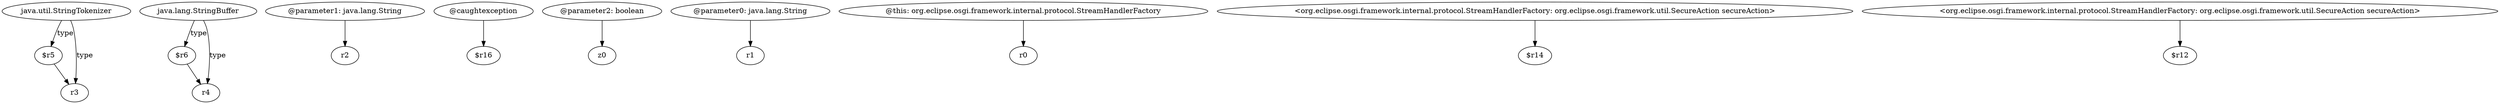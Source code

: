 digraph g {
0[label="$r5"]
1[label="r3"]
0->1[label=""]
2[label="java.lang.StringBuffer"]
3[label="$r6"]
2->3[label="type"]
4[label="java.util.StringTokenizer"]
4->0[label="type"]
5[label="@parameter1: java.lang.String"]
6[label="r2"]
5->6[label=""]
7[label="@caughtexception"]
8[label="$r16"]
7->8[label=""]
9[label="@parameter2: boolean"]
10[label="z0"]
9->10[label=""]
11[label="r4"]
2->11[label="type"]
12[label="@parameter0: java.lang.String"]
13[label="r1"]
12->13[label=""]
4->1[label="type"]
14[label="@this: org.eclipse.osgi.framework.internal.protocol.StreamHandlerFactory"]
15[label="r0"]
14->15[label=""]
16[label="<org.eclipse.osgi.framework.internal.protocol.StreamHandlerFactory: org.eclipse.osgi.framework.util.SecureAction secureAction>"]
17[label="$r14"]
16->17[label=""]
18[label="<org.eclipse.osgi.framework.internal.protocol.StreamHandlerFactory: org.eclipse.osgi.framework.util.SecureAction secureAction>"]
19[label="$r12"]
18->19[label=""]
3->11[label=""]
}